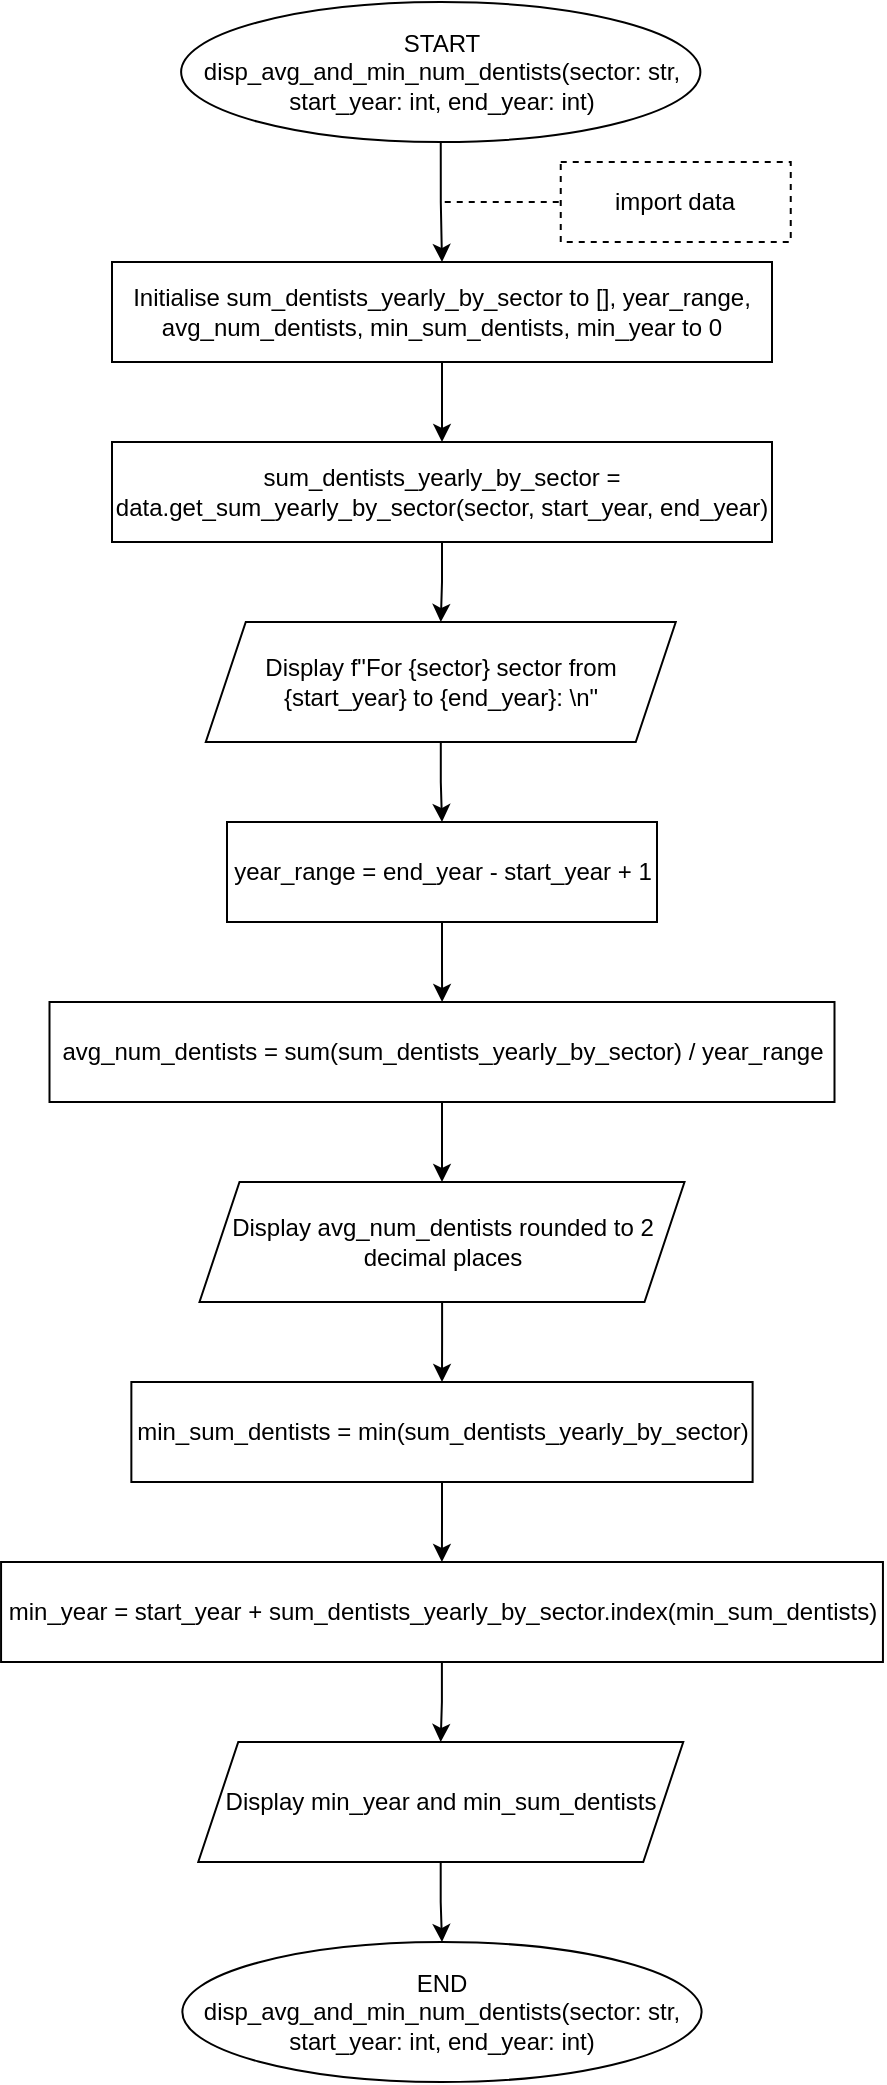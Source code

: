 <mxfile version="20.7.4" type="github">
  <diagram id="ELytuPKMUxIxSct0iijC" name="Page-1">
    <mxGraphModel dx="1002" dy="573" grid="1" gridSize="10" guides="1" tooltips="1" connect="1" arrows="1" fold="1" page="1" pageScale="1" pageWidth="850" pageHeight="1100" math="0" shadow="0">
      <root>
        <mxCell id="0" />
        <mxCell id="1" parent="0" />
        <mxCell id="vmFFef-7g0_wXmtQKAH0-1" value="" style="edgeStyle=orthogonalEdgeStyle;rounded=0;orthogonalLoop=1;jettySize=auto;html=1;" edge="1" parent="1" source="vmFFef-7g0_wXmtQKAH0-2" target="vmFFef-7g0_wXmtQKAH0-3">
          <mxGeometry relative="1" as="geometry" />
        </mxCell>
        <mxCell id="vmFFef-7g0_wXmtQKAH0-2" value="START&lt;br&gt;disp_avg_and_min_num_dentists(sector: str, start_year: int, end_year: int)" style="ellipse;whiteSpace=wrap;html=1;rounded=0;" vertex="1" parent="1">
          <mxGeometry x="124.56" width="259.63" height="70" as="geometry" />
        </mxCell>
        <mxCell id="vmFFef-7g0_wXmtQKAH0-7" value="" style="edgeStyle=orthogonalEdgeStyle;rounded=0;orthogonalLoop=1;jettySize=auto;html=1;" edge="1" parent="1" source="vmFFef-7g0_wXmtQKAH0-3" target="vmFFef-7g0_wXmtQKAH0-6">
          <mxGeometry relative="1" as="geometry" />
        </mxCell>
        <mxCell id="vmFFef-7g0_wXmtQKAH0-3" value="Initialise sum_dentists_yearly_by_sector to [], year_range, avg_num_dentists, min_sum_dentists, min_year to 0" style="whiteSpace=wrap;html=1;rounded=0;" vertex="1" parent="1">
          <mxGeometry x="90" y="130" width="330" height="50" as="geometry" />
        </mxCell>
        <mxCell id="vmFFef-7g0_wXmtQKAH0-4" value="import data" style="rounded=0;whiteSpace=wrap;html=1;glass=0;dashed=1;" vertex="1" parent="1">
          <mxGeometry x="314.37" y="80" width="115" height="40" as="geometry" />
        </mxCell>
        <mxCell id="vmFFef-7g0_wXmtQKAH0-5" value="" style="endArrow=none;dashed=1;html=1;rounded=0;strokeColor=default;entryX=0;entryY=0.5;entryDx=0;entryDy=0;" edge="1" parent="1" target="vmFFef-7g0_wXmtQKAH0-4">
          <mxGeometry width="50" height="50" relative="1" as="geometry">
            <mxPoint x="256.37" y="100" as="sourcePoint" />
            <mxPoint x="466.37" y="330" as="targetPoint" />
          </mxGeometry>
        </mxCell>
        <mxCell id="vmFFef-7g0_wXmtQKAH0-9" value="" style="edgeStyle=orthogonalEdgeStyle;rounded=0;orthogonalLoop=1;jettySize=auto;html=1;" edge="1" parent="1" source="vmFFef-7g0_wXmtQKAH0-6">
          <mxGeometry relative="1" as="geometry">
            <mxPoint x="254.4" y="310" as="targetPoint" />
          </mxGeometry>
        </mxCell>
        <mxCell id="vmFFef-7g0_wXmtQKAH0-6" value="sum_dentists_yearly_by_sector = data.get_sum_yearly_by_sector(sector, start_year, end_year)" style="whiteSpace=wrap;html=1;rounded=0;" vertex="1" parent="1">
          <mxGeometry x="90" y="220" width="330" height="50" as="geometry" />
        </mxCell>
        <mxCell id="vmFFef-7g0_wXmtQKAH0-12" value="" style="edgeStyle=orthogonalEdgeStyle;rounded=0;orthogonalLoop=1;jettySize=auto;html=1;" edge="1" parent="1" source="vmFFef-7g0_wXmtQKAH0-10" target="vmFFef-7g0_wXmtQKAH0-11">
          <mxGeometry relative="1" as="geometry" />
        </mxCell>
        <mxCell id="vmFFef-7g0_wXmtQKAH0-10" value="Display f&quot;For {sector} sector from {start_year} to {end_year}: \n&quot;" style="shape=parallelogram;perimeter=parallelogramPerimeter;whiteSpace=wrap;html=1;fixedSize=1;" vertex="1" parent="1">
          <mxGeometry x="136.88" y="310" width="235" height="60" as="geometry" />
        </mxCell>
        <mxCell id="vmFFef-7g0_wXmtQKAH0-14" value="" style="edgeStyle=orthogonalEdgeStyle;rounded=0;orthogonalLoop=1;jettySize=auto;html=1;" edge="1" parent="1" source="vmFFef-7g0_wXmtQKAH0-11" target="vmFFef-7g0_wXmtQKAH0-13">
          <mxGeometry relative="1" as="geometry" />
        </mxCell>
        <mxCell id="vmFFef-7g0_wXmtQKAH0-11" value="year_range = end_year - start_year + 1" style="rounded=0;whiteSpace=wrap;html=1;" vertex="1" parent="1">
          <mxGeometry x="147.5" y="410" width="215" height="50" as="geometry" />
        </mxCell>
        <mxCell id="vmFFef-7g0_wXmtQKAH0-16" value="" style="edgeStyle=orthogonalEdgeStyle;rounded=0;orthogonalLoop=1;jettySize=auto;html=1;" edge="1" parent="1" source="vmFFef-7g0_wXmtQKAH0-13" target="vmFFef-7g0_wXmtQKAH0-15">
          <mxGeometry relative="1" as="geometry" />
        </mxCell>
        <mxCell id="vmFFef-7g0_wXmtQKAH0-13" value="avg_num_dentists = sum(sum_dentists_yearly_by_sector) / year_range" style="rounded=0;whiteSpace=wrap;html=1;" vertex="1" parent="1">
          <mxGeometry x="58.75" y="500" width="392.5" height="50" as="geometry" />
        </mxCell>
        <mxCell id="vmFFef-7g0_wXmtQKAH0-18" value="" style="edgeStyle=orthogonalEdgeStyle;rounded=0;orthogonalLoop=1;jettySize=auto;html=1;" edge="1" parent="1" source="vmFFef-7g0_wXmtQKAH0-15" target="vmFFef-7g0_wXmtQKAH0-17">
          <mxGeometry relative="1" as="geometry" />
        </mxCell>
        <mxCell id="vmFFef-7g0_wXmtQKAH0-15" value="Display avg_num_dentists rounded to 2 decimal places" style="shape=parallelogram;perimeter=parallelogramPerimeter;whiteSpace=wrap;html=1;fixedSize=1;" vertex="1" parent="1">
          <mxGeometry x="133.75" y="590" width="242.5" height="60" as="geometry" />
        </mxCell>
        <mxCell id="vmFFef-7g0_wXmtQKAH0-20" value="" style="edgeStyle=orthogonalEdgeStyle;rounded=0;orthogonalLoop=1;jettySize=auto;html=1;" edge="1" parent="1" source="vmFFef-7g0_wXmtQKAH0-17" target="vmFFef-7g0_wXmtQKAH0-19">
          <mxGeometry relative="1" as="geometry" />
        </mxCell>
        <mxCell id="vmFFef-7g0_wXmtQKAH0-17" value="min_sum_dentists = min(sum_dentists_yearly_by_sector)" style="rounded=0;whiteSpace=wrap;html=1;" vertex="1" parent="1">
          <mxGeometry x="99.68" y="690" width="310.63" height="50" as="geometry" />
        </mxCell>
        <mxCell id="vmFFef-7g0_wXmtQKAH0-22" value="" style="edgeStyle=orthogonalEdgeStyle;rounded=0;orthogonalLoop=1;jettySize=auto;html=1;" edge="1" parent="1" source="vmFFef-7g0_wXmtQKAH0-19" target="vmFFef-7g0_wXmtQKAH0-21">
          <mxGeometry relative="1" as="geometry" />
        </mxCell>
        <mxCell id="vmFFef-7g0_wXmtQKAH0-19" value="min_year = start_year + sum_dentists_yearly_by_sector.index(min_sum_dentists)" style="rounded=0;whiteSpace=wrap;html=1;" vertex="1" parent="1">
          <mxGeometry x="34.53" y="780" width="440.94" height="50" as="geometry" />
        </mxCell>
        <mxCell id="vmFFef-7g0_wXmtQKAH0-24" value="" style="edgeStyle=orthogonalEdgeStyle;rounded=0;orthogonalLoop=1;jettySize=auto;html=1;" edge="1" parent="1" source="vmFFef-7g0_wXmtQKAH0-21" target="vmFFef-7g0_wXmtQKAH0-23">
          <mxGeometry relative="1" as="geometry" />
        </mxCell>
        <mxCell id="vmFFef-7g0_wXmtQKAH0-21" value="Display min_year and min_sum_dentists" style="shape=parallelogram;perimeter=parallelogramPerimeter;whiteSpace=wrap;html=1;fixedSize=1;" vertex="1" parent="1">
          <mxGeometry x="133.13" y="870" width="242.5" height="60" as="geometry" />
        </mxCell>
        <mxCell id="vmFFef-7g0_wXmtQKAH0-23" value="END&lt;br&gt;disp_avg_and_min_num_dentists(sector: str, start_year: int, end_year: int)" style="ellipse;whiteSpace=wrap;html=1;rounded=0;" vertex="1" parent="1">
          <mxGeometry x="125.18" y="970" width="259.63" height="70" as="geometry" />
        </mxCell>
      </root>
    </mxGraphModel>
  </diagram>
</mxfile>
